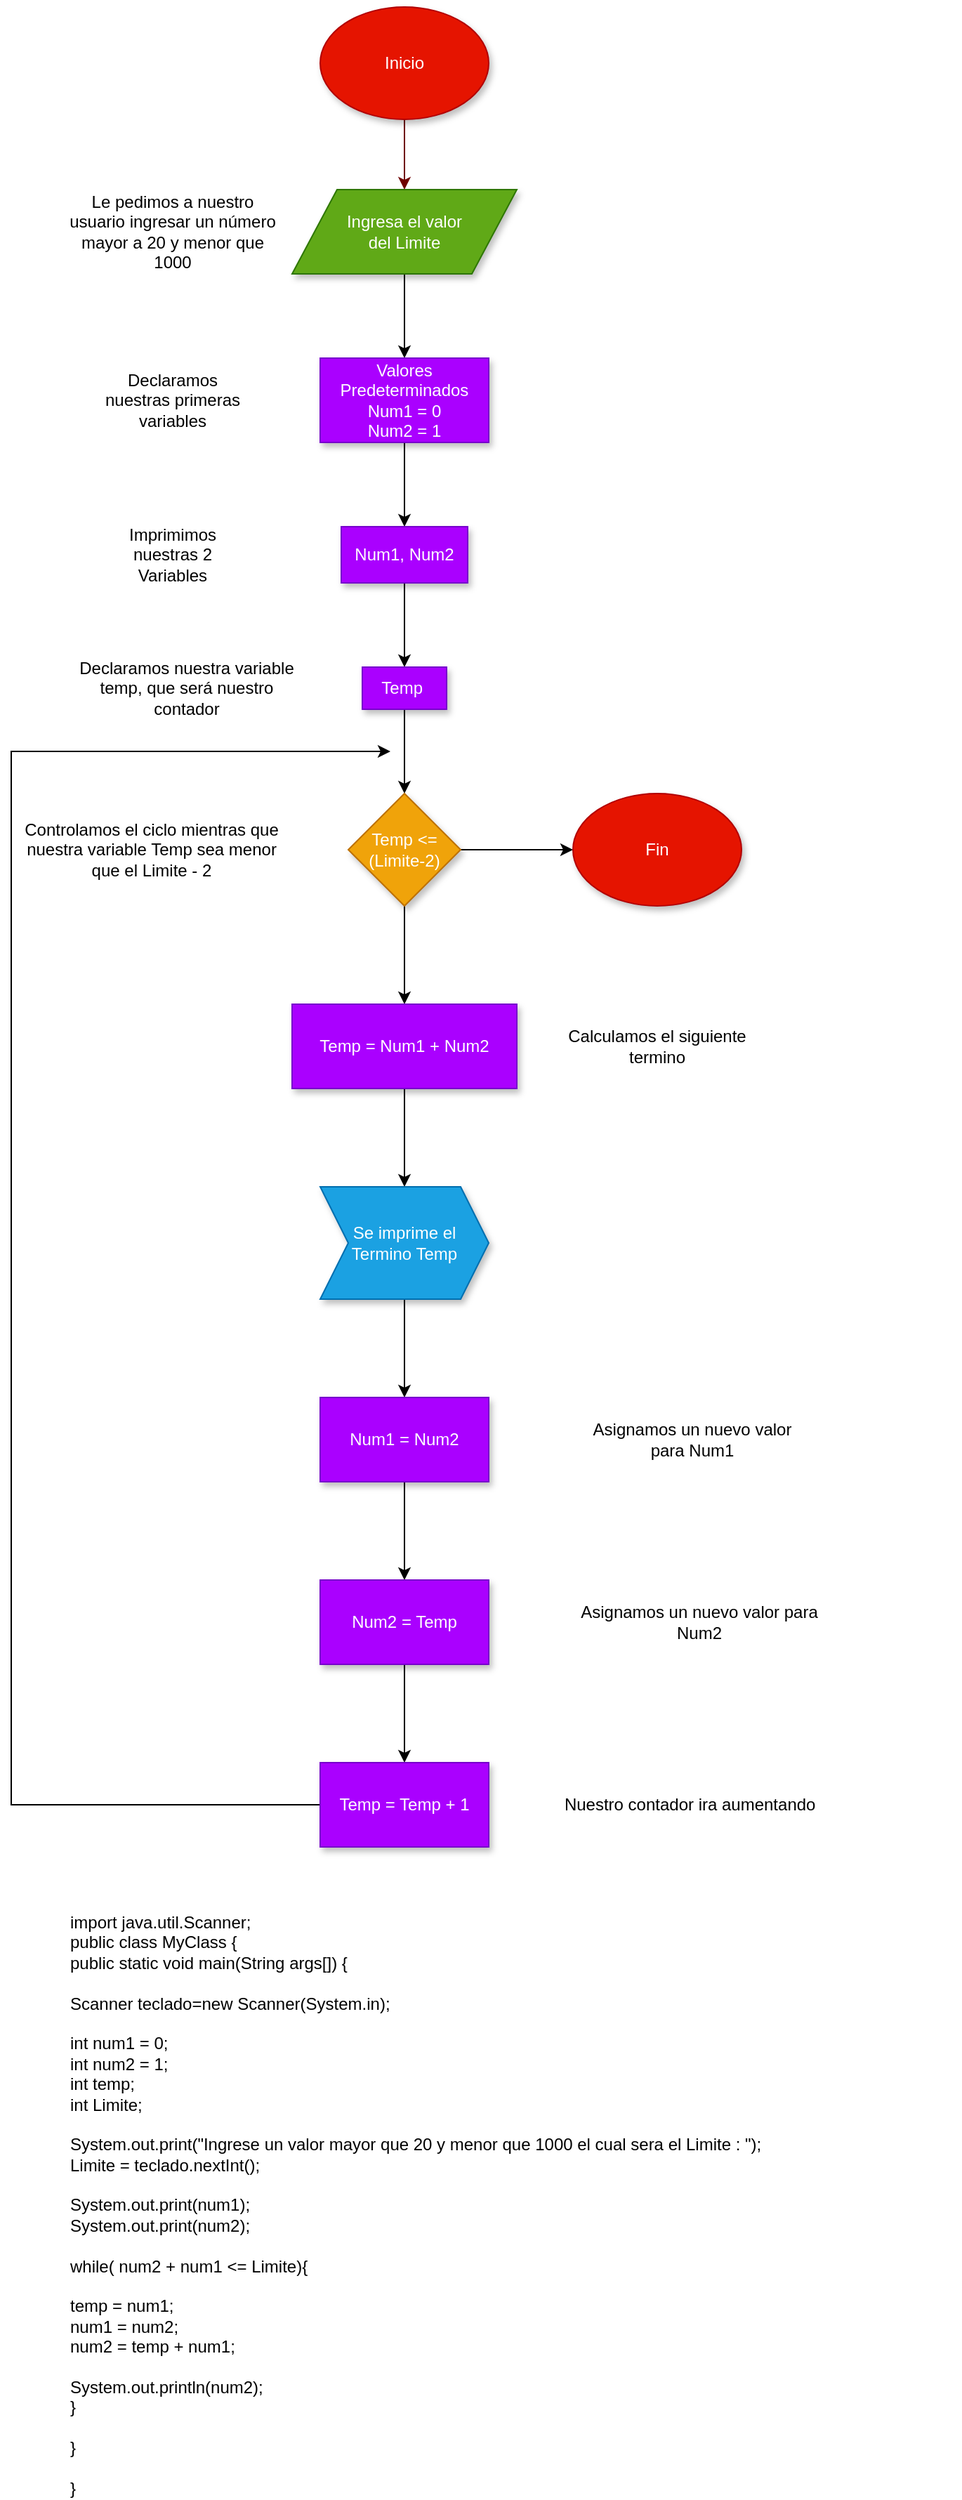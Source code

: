 <mxfile version="12.6.5" type="github"><diagram id="xqorKrrhrCR84NCc159S" name="Page-1"><mxGraphModel dx="1820" dy="617" grid="1" gridSize="10" guides="1" tooltips="1" connect="1" arrows="1" fold="1" page="1" pageScale="1" pageWidth="827" pageHeight="1169" math="0" shadow="0"><root><mxCell id="0"/><mxCell id="1" parent="0"/><mxCell id="hPcXIw47nGhjfPgjKNrq-11" value="" style="edgeStyle=orthogonalEdgeStyle;rounded=0;orthogonalLoop=1;jettySize=auto;html=1;fillColor=#a20025;strokeColor=#6F0000;" edge="1" parent="1" source="hPcXIw47nGhjfPgjKNrq-1" target="hPcXIw47nGhjfPgjKNrq-3"><mxGeometry relative="1" as="geometry"/></mxCell><mxCell id="hPcXIw47nGhjfPgjKNrq-1" value="Inicio" style="ellipse;whiteSpace=wrap;html=1;strokeColor=#B20000;shadow=1;fillColor=#e51400;fontColor=#ffffff;" vertex="1" parent="1"><mxGeometry x="220" y="130" width="120" height="80" as="geometry"/></mxCell><mxCell id="hPcXIw47nGhjfPgjKNrq-10" value="" style="edgeStyle=orthogonalEdgeStyle;rounded=0;orthogonalLoop=1;jettySize=auto;html=1;" edge="1" parent="1" source="hPcXIw47nGhjfPgjKNrq-3" target="hPcXIw47nGhjfPgjKNrq-5"><mxGeometry relative="1" as="geometry"/></mxCell><mxCell id="hPcXIw47nGhjfPgjKNrq-3" value="Ingresa el valor &lt;br&gt;del Limite" style="shape=parallelogram;perimeter=parallelogramPerimeter;whiteSpace=wrap;html=1;strokeColor=#2D7600;shadow=1;fillColor=#60a917;fontColor=#ffffff;" vertex="1" parent="1"><mxGeometry x="200" y="260" width="160" height="60" as="geometry"/></mxCell><mxCell id="hPcXIw47nGhjfPgjKNrq-4" value="Le pedimos a nuestro usuario ingresar un número mayor a 20 y menor que 1000" style="text;html=1;strokeColor=none;fillColor=none;align=center;verticalAlign=middle;whiteSpace=wrap;rounded=0;" vertex="1" parent="1"><mxGeometry x="40" y="280" width="150" height="20" as="geometry"/></mxCell><mxCell id="hPcXIw47nGhjfPgjKNrq-9" value="" style="edgeStyle=orthogonalEdgeStyle;rounded=0;orthogonalLoop=1;jettySize=auto;html=1;" edge="1" parent="1" source="hPcXIw47nGhjfPgjKNrq-5" target="hPcXIw47nGhjfPgjKNrq-8"><mxGeometry relative="1" as="geometry"/></mxCell><mxCell id="hPcXIw47nGhjfPgjKNrq-5" value="Valores Predeterminados&lt;br&gt;Num1 = 0&lt;br&gt;Num2 = 1" style="rounded=0;whiteSpace=wrap;html=1;strokeColor=#7700CC;shadow=1;fillColor=#aa00ff;fontColor=#ffffff;" vertex="1" parent="1"><mxGeometry x="220" y="380" width="120" height="60" as="geometry"/></mxCell><mxCell id="hPcXIw47nGhjfPgjKNrq-7" value="Declaramos nuestras primeras variables" style="text;html=1;strokeColor=none;fillColor=none;align=center;verticalAlign=middle;whiteSpace=wrap;rounded=0;" vertex="1" parent="1"><mxGeometry x="60" y="400" width="110" height="20" as="geometry"/></mxCell><mxCell id="hPcXIw47nGhjfPgjKNrq-14" value="" style="edgeStyle=orthogonalEdgeStyle;rounded=0;orthogonalLoop=1;jettySize=auto;html=1;" edge="1" parent="1" source="hPcXIw47nGhjfPgjKNrq-8" target="hPcXIw47nGhjfPgjKNrq-13"><mxGeometry relative="1" as="geometry"/></mxCell><mxCell id="hPcXIw47nGhjfPgjKNrq-8" value="Num1, Num2" style="rounded=0;whiteSpace=wrap;html=1;strokeColor=#7700CC;shadow=1;fillColor=#aa00ff;fontColor=#ffffff;" vertex="1" parent="1"><mxGeometry x="235" y="500" width="90" height="40" as="geometry"/></mxCell><mxCell id="hPcXIw47nGhjfPgjKNrq-12" value="Imprimimos nuestras 2 Variables" style="text;html=1;strokeColor=none;fillColor=none;align=center;verticalAlign=middle;whiteSpace=wrap;rounded=0;" vertex="1" parent="1"><mxGeometry x="60" y="510" width="110" height="20" as="geometry"/></mxCell><mxCell id="hPcXIw47nGhjfPgjKNrq-18" value="" style="edgeStyle=orthogonalEdgeStyle;rounded=0;orthogonalLoop=1;jettySize=auto;html=1;" edge="1" parent="1" source="hPcXIw47nGhjfPgjKNrq-13" target="hPcXIw47nGhjfPgjKNrq-17"><mxGeometry relative="1" as="geometry"/></mxCell><mxCell id="hPcXIw47nGhjfPgjKNrq-13" value="Temp&amp;nbsp;" style="rounded=0;whiteSpace=wrap;html=1;strokeColor=#7700CC;shadow=1;fillColor=#aa00ff;fontColor=#ffffff;" vertex="1" parent="1"><mxGeometry x="250" y="600" width="60" height="30" as="geometry"/></mxCell><mxCell id="hPcXIw47nGhjfPgjKNrq-16" value="Declaramos nuestra variable temp, que será nuestro contador" style="text;html=1;strokeColor=none;fillColor=none;align=center;verticalAlign=middle;whiteSpace=wrap;rounded=0;" vertex="1" parent="1"><mxGeometry x="40" y="605" width="170" height="20" as="geometry"/></mxCell><mxCell id="hPcXIw47nGhjfPgjKNrq-20" value="" style="edgeStyle=orthogonalEdgeStyle;rounded=0;orthogonalLoop=1;jettySize=auto;html=1;" edge="1" parent="1" source="hPcXIw47nGhjfPgjKNrq-17" target="hPcXIw47nGhjfPgjKNrq-19"><mxGeometry relative="1" as="geometry"/></mxCell><mxCell id="hPcXIw47nGhjfPgjKNrq-22" value="" style="edgeStyle=orthogonalEdgeStyle;rounded=0;orthogonalLoop=1;jettySize=auto;html=1;" edge="1" parent="1" source="hPcXIw47nGhjfPgjKNrq-17" target="hPcXIw47nGhjfPgjKNrq-21"><mxGeometry relative="1" as="geometry"/></mxCell><mxCell id="hPcXIw47nGhjfPgjKNrq-17" value="Temp &amp;lt;= &lt;br&gt;(Limite-2)" style="rhombus;whiteSpace=wrap;html=1;shadow=1;strokeColor=#BD7000;fillColor=#f0a30a;fontColor=#ffffff;" vertex="1" parent="1"><mxGeometry x="240" y="690" width="80" height="80" as="geometry"/></mxCell><mxCell id="hPcXIw47nGhjfPgjKNrq-19" value="Fin" style="ellipse;whiteSpace=wrap;html=1;shadow=1;strokeColor=#B20000;fillColor=#e51400;fontColor=#ffffff;" vertex="1" parent="1"><mxGeometry x="400" y="690" width="120" height="80" as="geometry"/></mxCell><mxCell id="hPcXIw47nGhjfPgjKNrq-26" value="" style="edgeStyle=orthogonalEdgeStyle;rounded=0;orthogonalLoop=1;jettySize=auto;html=1;" edge="1" parent="1" source="hPcXIw47nGhjfPgjKNrq-21" target="hPcXIw47nGhjfPgjKNrq-25"><mxGeometry relative="1" as="geometry"/></mxCell><mxCell id="hPcXIw47nGhjfPgjKNrq-21" value="Temp = Num1 + Num2" style="rounded=0;whiteSpace=wrap;html=1;shadow=1;strokeColor=#7700CC;fillColor=#aa00ff;fontColor=#ffffff;" vertex="1" parent="1"><mxGeometry x="200" y="840" width="160" height="60" as="geometry"/></mxCell><mxCell id="hPcXIw47nGhjfPgjKNrq-23" value="Calculamos el siguiente termino" style="text;html=1;strokeColor=none;fillColor=none;align=center;verticalAlign=middle;whiteSpace=wrap;rounded=0;shadow=1;" vertex="1" parent="1"><mxGeometry x="390" y="860" width="140" height="20" as="geometry"/></mxCell><mxCell id="hPcXIw47nGhjfPgjKNrq-24" value="Controlamos el ciclo mientras que nuestra variable Temp sea menor que el Limite - 2" style="text;html=1;strokeColor=none;fillColor=none;align=center;verticalAlign=middle;whiteSpace=wrap;rounded=0;shadow=1;" vertex="1" parent="1"><mxGeometry y="720" width="200" height="20" as="geometry"/></mxCell><mxCell id="hPcXIw47nGhjfPgjKNrq-30" value="" style="edgeStyle=orthogonalEdgeStyle;rounded=0;orthogonalLoop=1;jettySize=auto;html=1;" edge="1" parent="1" source="hPcXIw47nGhjfPgjKNrq-25" target="hPcXIw47nGhjfPgjKNrq-27"><mxGeometry relative="1" as="geometry"/></mxCell><mxCell id="hPcXIw47nGhjfPgjKNrq-25" value="Se imprime el Termino Temp" style="shape=step;perimeter=stepPerimeter;whiteSpace=wrap;html=1;fixedSize=1;shadow=1;strokeColor=#006EAF;fillColor=#1ba1e2;fontColor=#ffffff;" vertex="1" parent="1"><mxGeometry x="220" y="970" width="120" height="80" as="geometry"/></mxCell><mxCell id="hPcXIw47nGhjfPgjKNrq-31" value="" style="edgeStyle=orthogonalEdgeStyle;rounded=0;orthogonalLoop=1;jettySize=auto;html=1;" edge="1" parent="1" source="hPcXIw47nGhjfPgjKNrq-27" target="hPcXIw47nGhjfPgjKNrq-28"><mxGeometry relative="1" as="geometry"/></mxCell><mxCell id="hPcXIw47nGhjfPgjKNrq-27" value="Num1 = Num2" style="rounded=0;whiteSpace=wrap;html=1;shadow=1;strokeColor=#7700CC;fillColor=#aa00ff;fontColor=#ffffff;" vertex="1" parent="1"><mxGeometry x="220" y="1120" width="120" height="60" as="geometry"/></mxCell><mxCell id="hPcXIw47nGhjfPgjKNrq-32" value="" style="edgeStyle=orthogonalEdgeStyle;rounded=0;orthogonalLoop=1;jettySize=auto;html=1;" edge="1" parent="1" source="hPcXIw47nGhjfPgjKNrq-28" target="hPcXIw47nGhjfPgjKNrq-29"><mxGeometry relative="1" as="geometry"/></mxCell><mxCell id="hPcXIw47nGhjfPgjKNrq-28" value="Num2 = Temp" style="rounded=0;whiteSpace=wrap;html=1;shadow=1;strokeColor=#7700CC;fillColor=#aa00ff;fontColor=#ffffff;" vertex="1" parent="1"><mxGeometry x="220" y="1250" width="120" height="60" as="geometry"/></mxCell><mxCell id="hPcXIw47nGhjfPgjKNrq-37" value="" style="edgeStyle=orthogonalEdgeStyle;rounded=0;orthogonalLoop=1;jettySize=auto;html=1;" edge="1" parent="1" source="hPcXIw47nGhjfPgjKNrq-29"><mxGeometry relative="1" as="geometry"><mxPoint x="270" y="660" as="targetPoint"/><Array as="points"><mxPoint y="1410"/><mxPoint y="660"/></Array></mxGeometry></mxCell><mxCell id="hPcXIw47nGhjfPgjKNrq-29" value="Temp = Temp + 1" style="rounded=0;whiteSpace=wrap;html=1;shadow=1;strokeColor=#7700CC;fillColor=#aa00ff;fontColor=#ffffff;" vertex="1" parent="1"><mxGeometry x="220" y="1380" width="120" height="60" as="geometry"/></mxCell><mxCell id="hPcXIw47nGhjfPgjKNrq-33" value="Asignamos un nuevo valor para Num1" style="text;html=1;strokeColor=none;fillColor=none;align=center;verticalAlign=middle;whiteSpace=wrap;rounded=0;shadow=1;" vertex="1" parent="1"><mxGeometry x="400" y="1125" width="170" height="50" as="geometry"/></mxCell><mxCell id="hPcXIw47nGhjfPgjKNrq-34" value="Asignamos un nuevo valor para Num2" style="text;html=1;strokeColor=none;fillColor=none;align=center;verticalAlign=middle;whiteSpace=wrap;rounded=0;shadow=1;" vertex="1" parent="1"><mxGeometry x="400" y="1270" width="180" height="20" as="geometry"/></mxCell><mxCell id="hPcXIw47nGhjfPgjKNrq-35" value="Nuestro contador ira aumentando&amp;nbsp;" style="text;html=1;strokeColor=none;fillColor=none;align=center;verticalAlign=middle;whiteSpace=wrap;rounded=0;shadow=1;" vertex="1" parent="1"><mxGeometry x="300" y="1400" width="370" height="20" as="geometry"/></mxCell><mxCell id="hPcXIw47nGhjfPgjKNrq-38" value="import java.util.Scanner;&#10;public class MyClass {&#10;    public static void main(String args[]) {&#10;    &#10;    Scanner teclado=new Scanner(System.in);&#10;    &#10;      int num1 = 0;&#10;      int num2 = 1;&#10;      int temp;&#10;      int Limite;&#10;      &#10;      System.out.print(&quot;Ingrese un valor mayor que 20 y menor que 1000 el cual sera el Limite : &quot;);&#10;      Limite = teclado.nextInt();&#10;      &#10;      System.out.print(num1);&#10;      System.out.print(num2);&#10;      &#10;      while( num2 + num1 &lt;= Limite){&#10;          &#10;          temp = num1;&#10;          num1 = num2;&#10;          num2 = temp + num1;&#10;          &#10;          System.out.println(num2);&#10;      }&#10;           &#10;    }      &#10;&#10;}" style="text;html=1;" vertex="1" parent="1"><mxGeometry x="40" y="1480" width="520" height="410" as="geometry"/></mxCell></root></mxGraphModel></diagram></mxfile>